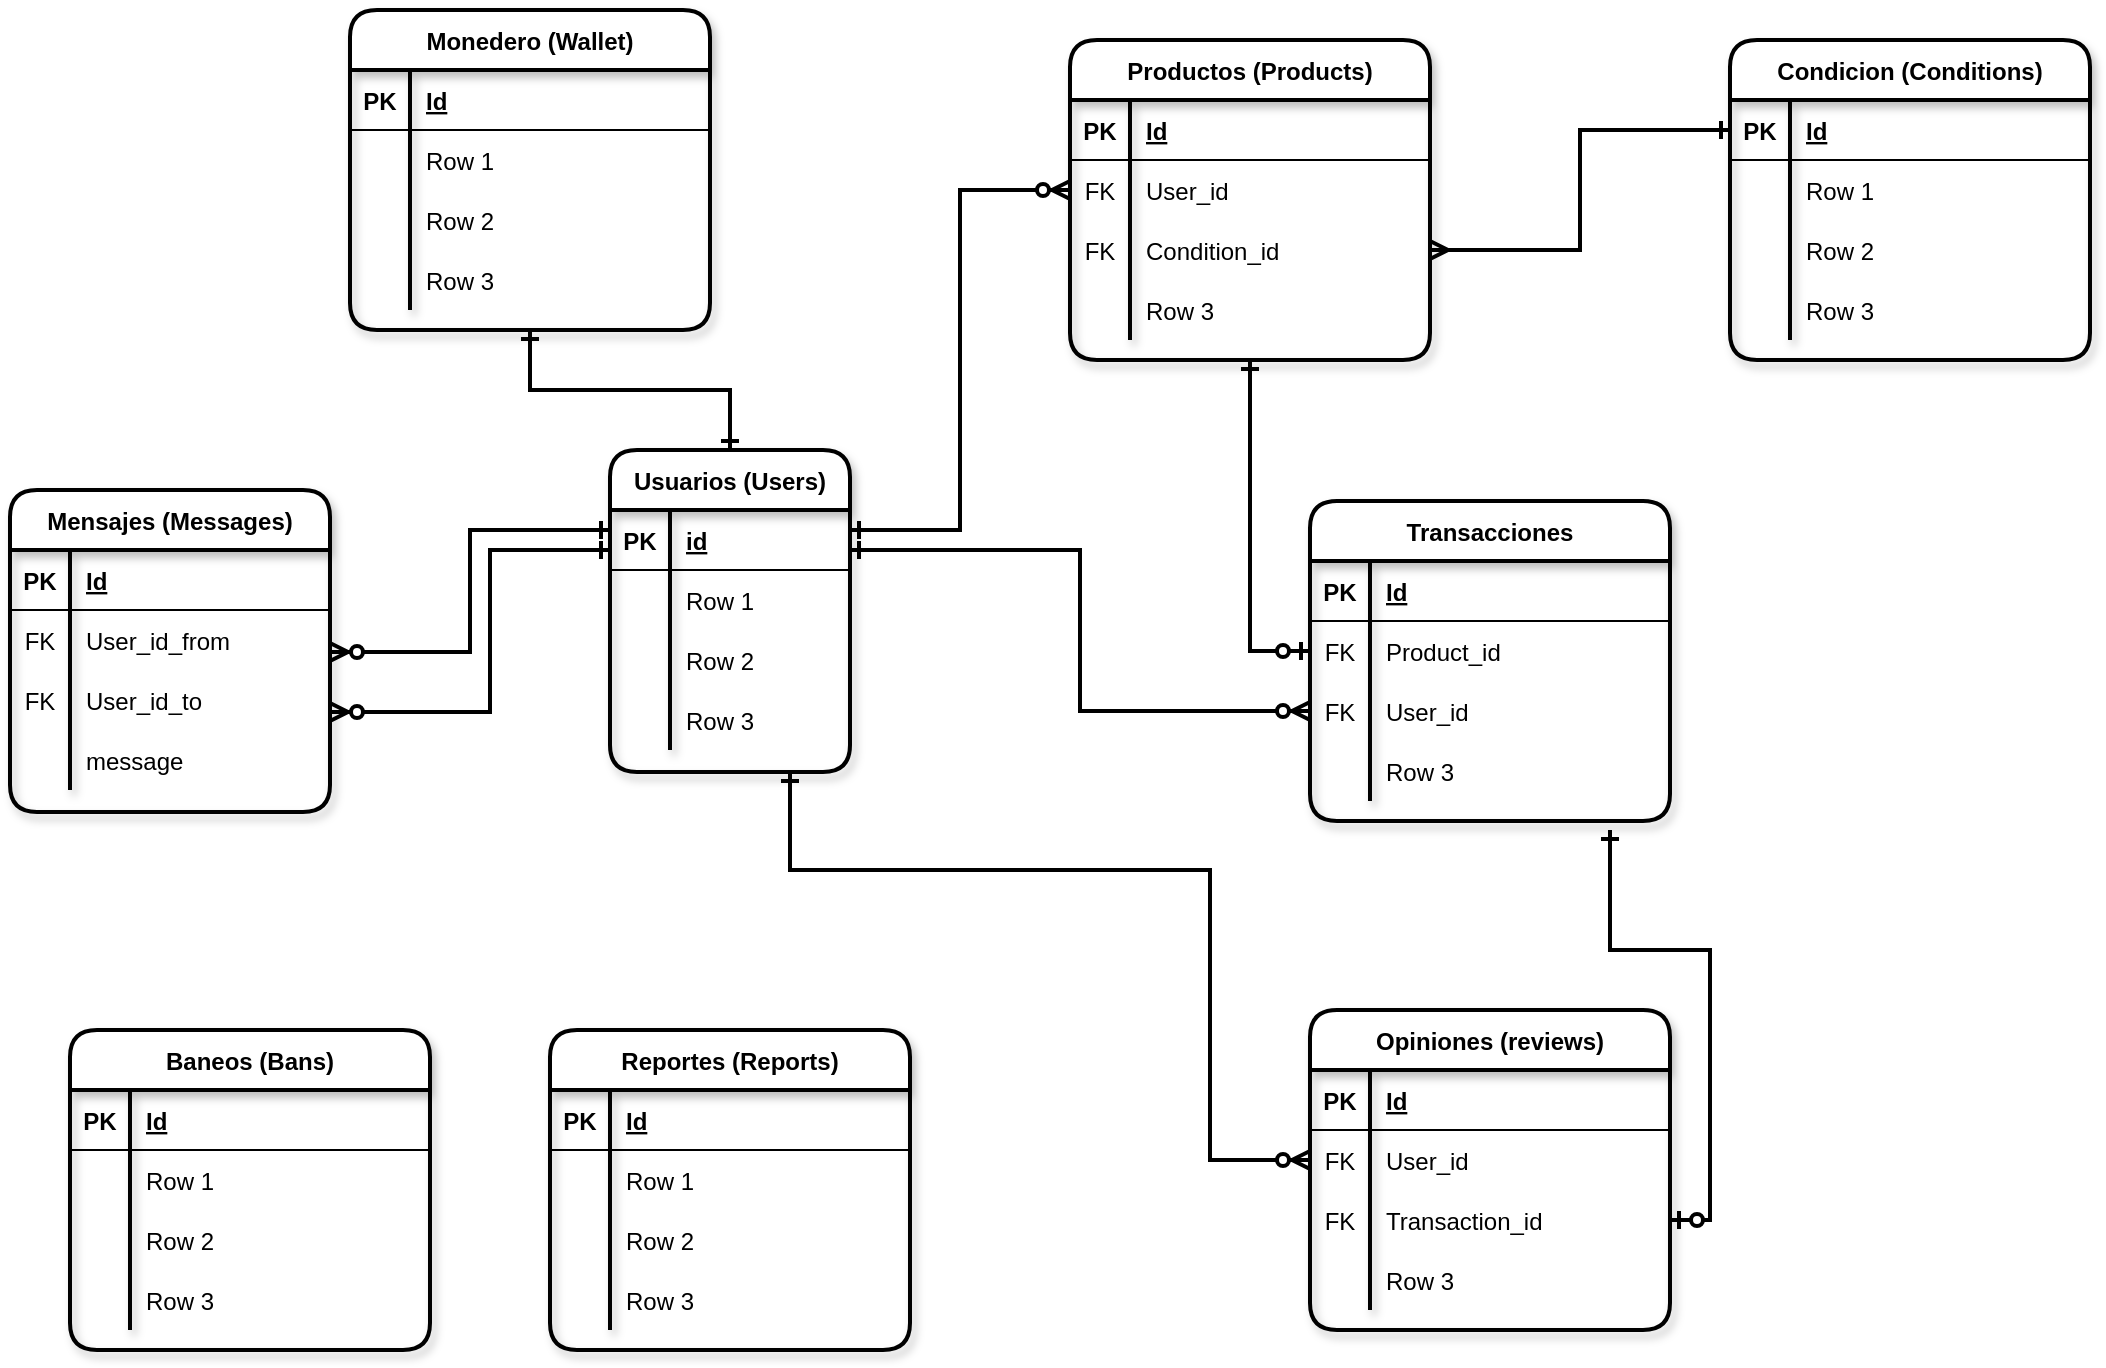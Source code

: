 <mxfile version="14.9.9" type="github">
  <diagram id="HCNLxZw_YevE1Hbegle6" name="Page-1">
    <mxGraphModel dx="1422" dy="762" grid="1" gridSize="10" guides="1" tooltips="1" connect="1" arrows="1" fold="1" page="1" pageScale="1" pageWidth="1169" pageHeight="827" math="0" shadow="0">
      <root>
        <mxCell id="0" />
        <mxCell id="1" parent="0" />
        <mxCell id="tMQ-BVNDZF__9HWK4L3Y-1" value="Usuarios (Users)" style="shape=table;startSize=30;container=1;collapsible=1;childLayout=tableLayout;fixedRows=1;rowLines=0;fontStyle=1;align=center;resizeLast=1;rounded=1;shadow=1;sketch=0;strokeWidth=2;" vertex="1" parent="1">
          <mxGeometry x="330" y="300" width="120" height="161" as="geometry" />
        </mxCell>
        <mxCell id="tMQ-BVNDZF__9HWK4L3Y-2" value="" style="shape=partialRectangle;collapsible=0;dropTarget=0;pointerEvents=0;fillColor=none;top=0;left=0;bottom=1;right=0;points=[[0,0.5],[1,0.5]];portConstraint=eastwest;" vertex="1" parent="tMQ-BVNDZF__9HWK4L3Y-1">
          <mxGeometry y="30" width="120" height="30" as="geometry" />
        </mxCell>
        <mxCell id="tMQ-BVNDZF__9HWK4L3Y-3" value="PK" style="shape=partialRectangle;connectable=0;fillColor=none;top=0;left=0;bottom=0;right=0;fontStyle=1;overflow=hidden;" vertex="1" parent="tMQ-BVNDZF__9HWK4L3Y-2">
          <mxGeometry width="30" height="30" as="geometry" />
        </mxCell>
        <mxCell id="tMQ-BVNDZF__9HWK4L3Y-4" value="id" style="shape=partialRectangle;connectable=0;fillColor=none;top=0;left=0;bottom=0;right=0;align=left;spacingLeft=6;fontStyle=5;overflow=hidden;" vertex="1" parent="tMQ-BVNDZF__9HWK4L3Y-2">
          <mxGeometry x="30" width="90" height="30" as="geometry" />
        </mxCell>
        <mxCell id="tMQ-BVNDZF__9HWK4L3Y-5" value="" style="shape=partialRectangle;collapsible=0;dropTarget=0;pointerEvents=0;fillColor=none;top=0;left=0;bottom=0;right=0;points=[[0,0.5],[1,0.5]];portConstraint=eastwest;" vertex="1" parent="tMQ-BVNDZF__9HWK4L3Y-1">
          <mxGeometry y="60" width="120" height="30" as="geometry" />
        </mxCell>
        <mxCell id="tMQ-BVNDZF__9HWK4L3Y-6" value="" style="shape=partialRectangle;connectable=0;fillColor=none;top=0;left=0;bottom=0;right=0;editable=1;overflow=hidden;" vertex="1" parent="tMQ-BVNDZF__9HWK4L3Y-5">
          <mxGeometry width="30" height="30" as="geometry" />
        </mxCell>
        <mxCell id="tMQ-BVNDZF__9HWK4L3Y-7" value="Row 1" style="shape=partialRectangle;connectable=0;fillColor=none;top=0;left=0;bottom=0;right=0;align=left;spacingLeft=6;overflow=hidden;" vertex="1" parent="tMQ-BVNDZF__9HWK4L3Y-5">
          <mxGeometry x="30" width="90" height="30" as="geometry" />
        </mxCell>
        <mxCell id="tMQ-BVNDZF__9HWK4L3Y-8" value="" style="shape=partialRectangle;collapsible=0;dropTarget=0;pointerEvents=0;fillColor=none;top=0;left=0;bottom=0;right=0;points=[[0,0.5],[1,0.5]];portConstraint=eastwest;" vertex="1" parent="tMQ-BVNDZF__9HWK4L3Y-1">
          <mxGeometry y="90" width="120" height="30" as="geometry" />
        </mxCell>
        <mxCell id="tMQ-BVNDZF__9HWK4L3Y-9" value="" style="shape=partialRectangle;connectable=0;fillColor=none;top=0;left=0;bottom=0;right=0;editable=1;overflow=hidden;" vertex="1" parent="tMQ-BVNDZF__9HWK4L3Y-8">
          <mxGeometry width="30" height="30" as="geometry" />
        </mxCell>
        <mxCell id="tMQ-BVNDZF__9HWK4L3Y-10" value="Row 2" style="shape=partialRectangle;connectable=0;fillColor=none;top=0;left=0;bottom=0;right=0;align=left;spacingLeft=6;overflow=hidden;" vertex="1" parent="tMQ-BVNDZF__9HWK4L3Y-8">
          <mxGeometry x="30" width="90" height="30" as="geometry" />
        </mxCell>
        <mxCell id="tMQ-BVNDZF__9HWK4L3Y-11" value="" style="shape=partialRectangle;collapsible=0;dropTarget=0;pointerEvents=0;fillColor=none;top=0;left=0;bottom=0;right=0;points=[[0,0.5],[1,0.5]];portConstraint=eastwest;" vertex="1" parent="tMQ-BVNDZF__9HWK4L3Y-1">
          <mxGeometry y="120" width="120" height="30" as="geometry" />
        </mxCell>
        <mxCell id="tMQ-BVNDZF__9HWK4L3Y-12" value="" style="shape=partialRectangle;connectable=0;fillColor=none;top=0;left=0;bottom=0;right=0;editable=1;overflow=hidden;" vertex="1" parent="tMQ-BVNDZF__9HWK4L3Y-11">
          <mxGeometry width="30" height="30" as="geometry" />
        </mxCell>
        <mxCell id="tMQ-BVNDZF__9HWK4L3Y-13" value="Row 3" style="shape=partialRectangle;connectable=0;fillColor=none;top=0;left=0;bottom=0;right=0;align=left;spacingLeft=6;overflow=hidden;" vertex="1" parent="tMQ-BVNDZF__9HWK4L3Y-11">
          <mxGeometry x="30" width="90" height="30" as="geometry" />
        </mxCell>
        <mxCell id="tMQ-BVNDZF__9HWK4L3Y-120" style="edgeStyle=orthogonalEdgeStyle;rounded=0;orthogonalLoop=1;jettySize=auto;html=1;entryX=0.5;entryY=0;entryDx=0;entryDy=0;startArrow=ERone;startFill=0;endArrow=ERone;endFill=0;strokeWidth=2;" edge="1" parent="1" source="tMQ-BVNDZF__9HWK4L3Y-15" target="tMQ-BVNDZF__9HWK4L3Y-1">
          <mxGeometry relative="1" as="geometry" />
        </mxCell>
        <mxCell id="tMQ-BVNDZF__9HWK4L3Y-15" value="Monedero (Wallet)" style="shape=table;startSize=30;container=1;collapsible=1;childLayout=tableLayout;fixedRows=1;rowLines=0;fontStyle=1;align=center;resizeLast=1;rounded=1;shadow=1;sketch=0;strokeColor=#000000;strokeWidth=2;fillColor=#ffffff;gradientColor=none;" vertex="1" parent="1">
          <mxGeometry x="200" y="80" width="180" height="160" as="geometry" />
        </mxCell>
        <mxCell id="tMQ-BVNDZF__9HWK4L3Y-16" value="" style="shape=partialRectangle;collapsible=0;dropTarget=0;pointerEvents=0;fillColor=none;top=0;left=0;bottom=1;right=0;points=[[0,0.5],[1,0.5]];portConstraint=eastwest;" vertex="1" parent="tMQ-BVNDZF__9HWK4L3Y-15">
          <mxGeometry y="30" width="180" height="30" as="geometry" />
        </mxCell>
        <mxCell id="tMQ-BVNDZF__9HWK4L3Y-17" value="PK" style="shape=partialRectangle;connectable=0;fillColor=none;top=0;left=0;bottom=0;right=0;fontStyle=1;overflow=hidden;" vertex="1" parent="tMQ-BVNDZF__9HWK4L3Y-16">
          <mxGeometry width="30" height="30" as="geometry" />
        </mxCell>
        <mxCell id="tMQ-BVNDZF__9HWK4L3Y-18" value="Id" style="shape=partialRectangle;connectable=0;fillColor=none;top=0;left=0;bottom=0;right=0;align=left;spacingLeft=6;fontStyle=5;overflow=hidden;" vertex="1" parent="tMQ-BVNDZF__9HWK4L3Y-16">
          <mxGeometry x="30" width="150" height="30" as="geometry" />
        </mxCell>
        <mxCell id="tMQ-BVNDZF__9HWK4L3Y-19" value="" style="shape=partialRectangle;collapsible=0;dropTarget=0;pointerEvents=0;fillColor=none;top=0;left=0;bottom=0;right=0;points=[[0,0.5],[1,0.5]];portConstraint=eastwest;" vertex="1" parent="tMQ-BVNDZF__9HWK4L3Y-15">
          <mxGeometry y="60" width="180" height="30" as="geometry" />
        </mxCell>
        <mxCell id="tMQ-BVNDZF__9HWK4L3Y-20" value="" style="shape=partialRectangle;connectable=0;fillColor=none;top=0;left=0;bottom=0;right=0;editable=1;overflow=hidden;" vertex="1" parent="tMQ-BVNDZF__9HWK4L3Y-19">
          <mxGeometry width="30" height="30" as="geometry" />
        </mxCell>
        <mxCell id="tMQ-BVNDZF__9HWK4L3Y-21" value="Row 1" style="shape=partialRectangle;connectable=0;fillColor=none;top=0;left=0;bottom=0;right=0;align=left;spacingLeft=6;overflow=hidden;" vertex="1" parent="tMQ-BVNDZF__9HWK4L3Y-19">
          <mxGeometry x="30" width="150" height="30" as="geometry" />
        </mxCell>
        <mxCell id="tMQ-BVNDZF__9HWK4L3Y-22" value="" style="shape=partialRectangle;collapsible=0;dropTarget=0;pointerEvents=0;fillColor=none;top=0;left=0;bottom=0;right=0;points=[[0,0.5],[1,0.5]];portConstraint=eastwest;" vertex="1" parent="tMQ-BVNDZF__9HWK4L3Y-15">
          <mxGeometry y="90" width="180" height="30" as="geometry" />
        </mxCell>
        <mxCell id="tMQ-BVNDZF__9HWK4L3Y-23" value="" style="shape=partialRectangle;connectable=0;fillColor=none;top=0;left=0;bottom=0;right=0;editable=1;overflow=hidden;" vertex="1" parent="tMQ-BVNDZF__9HWK4L3Y-22">
          <mxGeometry width="30" height="30" as="geometry" />
        </mxCell>
        <mxCell id="tMQ-BVNDZF__9HWK4L3Y-24" value="Row 2" style="shape=partialRectangle;connectable=0;fillColor=none;top=0;left=0;bottom=0;right=0;align=left;spacingLeft=6;overflow=hidden;" vertex="1" parent="tMQ-BVNDZF__9HWK4L3Y-22">
          <mxGeometry x="30" width="150" height="30" as="geometry" />
        </mxCell>
        <mxCell id="tMQ-BVNDZF__9HWK4L3Y-25" value="" style="shape=partialRectangle;collapsible=0;dropTarget=0;pointerEvents=0;fillColor=none;top=0;left=0;bottom=0;right=0;points=[[0,0.5],[1,0.5]];portConstraint=eastwest;" vertex="1" parent="tMQ-BVNDZF__9HWK4L3Y-15">
          <mxGeometry y="120" width="180" height="30" as="geometry" />
        </mxCell>
        <mxCell id="tMQ-BVNDZF__9HWK4L3Y-26" value="" style="shape=partialRectangle;connectable=0;fillColor=none;top=0;left=0;bottom=0;right=0;editable=1;overflow=hidden;" vertex="1" parent="tMQ-BVNDZF__9HWK4L3Y-25">
          <mxGeometry width="30" height="30" as="geometry" />
        </mxCell>
        <mxCell id="tMQ-BVNDZF__9HWK4L3Y-27" value="Row 3" style="shape=partialRectangle;connectable=0;fillColor=none;top=0;left=0;bottom=0;right=0;align=left;spacingLeft=6;overflow=hidden;" vertex="1" parent="tMQ-BVNDZF__9HWK4L3Y-25">
          <mxGeometry x="30" width="150" height="30" as="geometry" />
        </mxCell>
        <mxCell id="tMQ-BVNDZF__9HWK4L3Y-28" value="Mensajes (Messages)" style="shape=table;startSize=30;container=1;collapsible=1;childLayout=tableLayout;fixedRows=1;rowLines=0;fontStyle=1;align=center;resizeLast=1;rounded=1;shadow=1;sketch=0;strokeColor=#000000;strokeWidth=2;fillColor=#ffffff;gradientColor=none;" vertex="1" parent="1">
          <mxGeometry x="30" y="320" width="160" height="161" as="geometry" />
        </mxCell>
        <mxCell id="tMQ-BVNDZF__9HWK4L3Y-29" value="" style="shape=partialRectangle;collapsible=0;dropTarget=0;pointerEvents=0;fillColor=none;top=0;left=0;bottom=1;right=0;points=[[0,0.5],[1,0.5]];portConstraint=eastwest;" vertex="1" parent="tMQ-BVNDZF__9HWK4L3Y-28">
          <mxGeometry y="30" width="160" height="30" as="geometry" />
        </mxCell>
        <mxCell id="tMQ-BVNDZF__9HWK4L3Y-30" value="PK" style="shape=partialRectangle;connectable=0;fillColor=none;top=0;left=0;bottom=0;right=0;fontStyle=1;overflow=hidden;" vertex="1" parent="tMQ-BVNDZF__9HWK4L3Y-29">
          <mxGeometry width="30" height="30" as="geometry" />
        </mxCell>
        <mxCell id="tMQ-BVNDZF__9HWK4L3Y-31" value="Id" style="shape=partialRectangle;connectable=0;fillColor=none;top=0;left=0;bottom=0;right=0;align=left;spacingLeft=6;fontStyle=5;overflow=hidden;" vertex="1" parent="tMQ-BVNDZF__9HWK4L3Y-29">
          <mxGeometry x="30" width="130" height="30" as="geometry" />
        </mxCell>
        <mxCell id="tMQ-BVNDZF__9HWK4L3Y-35" value="" style="shape=partialRectangle;collapsible=0;dropTarget=0;pointerEvents=0;fillColor=none;top=0;left=0;bottom=0;right=0;points=[[0,0.5],[1,0.5]];portConstraint=eastwest;" vertex="1" parent="tMQ-BVNDZF__9HWK4L3Y-28">
          <mxGeometry y="60" width="160" height="30" as="geometry" />
        </mxCell>
        <mxCell id="tMQ-BVNDZF__9HWK4L3Y-36" value="FK" style="shape=partialRectangle;connectable=0;fillColor=none;top=0;left=0;bottom=0;right=0;editable=1;overflow=hidden;" vertex="1" parent="tMQ-BVNDZF__9HWK4L3Y-35">
          <mxGeometry width="30" height="30" as="geometry" />
        </mxCell>
        <mxCell id="tMQ-BVNDZF__9HWK4L3Y-37" value="User_id_from" style="shape=partialRectangle;connectable=0;fillColor=none;top=0;left=0;bottom=0;right=0;align=left;spacingLeft=6;overflow=hidden;" vertex="1" parent="tMQ-BVNDZF__9HWK4L3Y-35">
          <mxGeometry x="30" width="130" height="30" as="geometry" />
        </mxCell>
        <mxCell id="tMQ-BVNDZF__9HWK4L3Y-32" value="" style="shape=partialRectangle;collapsible=0;dropTarget=0;pointerEvents=0;fillColor=none;top=0;left=0;bottom=0;right=0;points=[[0,0.5],[1,0.5]];portConstraint=eastwest;" vertex="1" parent="tMQ-BVNDZF__9HWK4L3Y-28">
          <mxGeometry y="90" width="160" height="30" as="geometry" />
        </mxCell>
        <mxCell id="tMQ-BVNDZF__9HWK4L3Y-33" value="FK" style="shape=partialRectangle;connectable=0;fillColor=none;top=0;left=0;bottom=0;right=0;editable=1;overflow=hidden;" vertex="1" parent="tMQ-BVNDZF__9HWK4L3Y-32">
          <mxGeometry width="30" height="30" as="geometry" />
        </mxCell>
        <mxCell id="tMQ-BVNDZF__9HWK4L3Y-34" value="User_id_to" style="shape=partialRectangle;connectable=0;fillColor=none;top=0;left=0;bottom=0;right=0;align=left;spacingLeft=6;overflow=hidden;" vertex="1" parent="tMQ-BVNDZF__9HWK4L3Y-32">
          <mxGeometry x="30" width="130" height="30" as="geometry" />
        </mxCell>
        <mxCell id="tMQ-BVNDZF__9HWK4L3Y-38" value="" style="shape=partialRectangle;collapsible=0;dropTarget=0;pointerEvents=0;fillColor=none;top=0;left=0;bottom=0;right=0;points=[[0,0.5],[1,0.5]];portConstraint=eastwest;" vertex="1" parent="tMQ-BVNDZF__9HWK4L3Y-28">
          <mxGeometry y="120" width="160" height="30" as="geometry" />
        </mxCell>
        <mxCell id="tMQ-BVNDZF__9HWK4L3Y-39" value="" style="shape=partialRectangle;connectable=0;fillColor=none;top=0;left=0;bottom=0;right=0;editable=1;overflow=hidden;" vertex="1" parent="tMQ-BVNDZF__9HWK4L3Y-38">
          <mxGeometry width="30" height="30" as="geometry" />
        </mxCell>
        <mxCell id="tMQ-BVNDZF__9HWK4L3Y-40" value="message" style="shape=partialRectangle;connectable=0;fillColor=none;top=0;left=0;bottom=0;right=0;align=left;spacingLeft=6;overflow=hidden;" vertex="1" parent="tMQ-BVNDZF__9HWK4L3Y-38">
          <mxGeometry x="30" width="130" height="30" as="geometry" />
        </mxCell>
        <mxCell id="tMQ-BVNDZF__9HWK4L3Y-42" value="Opiniones (reviews)" style="shape=table;startSize=30;container=1;collapsible=1;childLayout=tableLayout;fixedRows=1;rowLines=0;fontStyle=1;align=center;resizeLast=1;rounded=1;shadow=1;sketch=0;strokeColor=#000000;strokeWidth=2;fillColor=#ffffff;gradientColor=none;" vertex="1" parent="1">
          <mxGeometry x="680" y="580" width="180" height="160" as="geometry" />
        </mxCell>
        <mxCell id="tMQ-BVNDZF__9HWK4L3Y-43" value="" style="shape=partialRectangle;collapsible=0;dropTarget=0;pointerEvents=0;fillColor=none;top=0;left=0;bottom=1;right=0;points=[[0,0.5],[1,0.5]];portConstraint=eastwest;" vertex="1" parent="tMQ-BVNDZF__9HWK4L3Y-42">
          <mxGeometry y="30" width="180" height="30" as="geometry" />
        </mxCell>
        <mxCell id="tMQ-BVNDZF__9HWK4L3Y-44" value="PK" style="shape=partialRectangle;connectable=0;fillColor=none;top=0;left=0;bottom=0;right=0;fontStyle=1;overflow=hidden;" vertex="1" parent="tMQ-BVNDZF__9HWK4L3Y-43">
          <mxGeometry width="30" height="30" as="geometry" />
        </mxCell>
        <mxCell id="tMQ-BVNDZF__9HWK4L3Y-45" value="Id" style="shape=partialRectangle;connectable=0;fillColor=none;top=0;left=0;bottom=0;right=0;align=left;spacingLeft=6;fontStyle=5;overflow=hidden;" vertex="1" parent="tMQ-BVNDZF__9HWK4L3Y-43">
          <mxGeometry x="30" width="150" height="30" as="geometry" />
        </mxCell>
        <mxCell id="tMQ-BVNDZF__9HWK4L3Y-46" value="" style="shape=partialRectangle;collapsible=0;dropTarget=0;pointerEvents=0;fillColor=none;top=0;left=0;bottom=0;right=0;points=[[0,0.5],[1,0.5]];portConstraint=eastwest;" vertex="1" parent="tMQ-BVNDZF__9HWK4L3Y-42">
          <mxGeometry y="60" width="180" height="30" as="geometry" />
        </mxCell>
        <mxCell id="tMQ-BVNDZF__9HWK4L3Y-47" value="FK" style="shape=partialRectangle;connectable=0;fillColor=none;top=0;left=0;bottom=0;right=0;editable=1;overflow=hidden;" vertex="1" parent="tMQ-BVNDZF__9HWK4L3Y-46">
          <mxGeometry width="30" height="30" as="geometry" />
        </mxCell>
        <mxCell id="tMQ-BVNDZF__9HWK4L3Y-48" value="User_id" style="shape=partialRectangle;connectable=0;fillColor=none;top=0;left=0;bottom=0;right=0;align=left;spacingLeft=6;overflow=hidden;" vertex="1" parent="tMQ-BVNDZF__9HWK4L3Y-46">
          <mxGeometry x="30" width="150" height="30" as="geometry" />
        </mxCell>
        <mxCell id="tMQ-BVNDZF__9HWK4L3Y-49" value="" style="shape=partialRectangle;collapsible=0;dropTarget=0;pointerEvents=0;fillColor=none;top=0;left=0;bottom=0;right=0;points=[[0,0.5],[1,0.5]];portConstraint=eastwest;" vertex="1" parent="tMQ-BVNDZF__9HWK4L3Y-42">
          <mxGeometry y="90" width="180" height="30" as="geometry" />
        </mxCell>
        <mxCell id="tMQ-BVNDZF__9HWK4L3Y-50" value="FK" style="shape=partialRectangle;connectable=0;fillColor=none;top=0;left=0;bottom=0;right=0;editable=1;overflow=hidden;" vertex="1" parent="tMQ-BVNDZF__9HWK4L3Y-49">
          <mxGeometry width="30" height="30" as="geometry" />
        </mxCell>
        <mxCell id="tMQ-BVNDZF__9HWK4L3Y-51" value="Transaction_id" style="shape=partialRectangle;connectable=0;fillColor=none;top=0;left=0;bottom=0;right=0;align=left;spacingLeft=6;overflow=hidden;" vertex="1" parent="tMQ-BVNDZF__9HWK4L3Y-49">
          <mxGeometry x="30" width="150" height="30" as="geometry" />
        </mxCell>
        <mxCell id="tMQ-BVNDZF__9HWK4L3Y-52" value="" style="shape=partialRectangle;collapsible=0;dropTarget=0;pointerEvents=0;fillColor=none;top=0;left=0;bottom=0;right=0;points=[[0,0.5],[1,0.5]];portConstraint=eastwest;" vertex="1" parent="tMQ-BVNDZF__9HWK4L3Y-42">
          <mxGeometry y="120" width="180" height="30" as="geometry" />
        </mxCell>
        <mxCell id="tMQ-BVNDZF__9HWK4L3Y-53" value="" style="shape=partialRectangle;connectable=0;fillColor=none;top=0;left=0;bottom=0;right=0;editable=1;overflow=hidden;" vertex="1" parent="tMQ-BVNDZF__9HWK4L3Y-52">
          <mxGeometry width="30" height="30" as="geometry" />
        </mxCell>
        <mxCell id="tMQ-BVNDZF__9HWK4L3Y-54" value="Row 3" style="shape=partialRectangle;connectable=0;fillColor=none;top=0;left=0;bottom=0;right=0;align=left;spacingLeft=6;overflow=hidden;" vertex="1" parent="tMQ-BVNDZF__9HWK4L3Y-52">
          <mxGeometry x="30" width="150" height="30" as="geometry" />
        </mxCell>
        <mxCell id="tMQ-BVNDZF__9HWK4L3Y-55" value="Transacciones" style="shape=table;startSize=30;container=1;collapsible=1;childLayout=tableLayout;fixedRows=1;rowLines=0;fontStyle=1;align=center;resizeLast=1;rounded=1;shadow=1;sketch=0;strokeColor=#000000;strokeWidth=2;fillColor=#ffffff;gradientColor=none;" vertex="1" parent="1">
          <mxGeometry x="680" y="325.5" width="180" height="160" as="geometry" />
        </mxCell>
        <mxCell id="tMQ-BVNDZF__9HWK4L3Y-56" value="" style="shape=partialRectangle;collapsible=0;dropTarget=0;pointerEvents=0;fillColor=none;top=0;left=0;bottom=1;right=0;points=[[0,0.5],[1,0.5]];portConstraint=eastwest;" vertex="1" parent="tMQ-BVNDZF__9HWK4L3Y-55">
          <mxGeometry y="30" width="180" height="30" as="geometry" />
        </mxCell>
        <mxCell id="tMQ-BVNDZF__9HWK4L3Y-57" value="PK" style="shape=partialRectangle;connectable=0;fillColor=none;top=0;left=0;bottom=0;right=0;fontStyle=1;overflow=hidden;" vertex="1" parent="tMQ-BVNDZF__9HWK4L3Y-56">
          <mxGeometry width="30" height="30" as="geometry" />
        </mxCell>
        <mxCell id="tMQ-BVNDZF__9HWK4L3Y-58" value="Id" style="shape=partialRectangle;connectable=0;fillColor=none;top=0;left=0;bottom=0;right=0;align=left;spacingLeft=6;fontStyle=5;overflow=hidden;" vertex="1" parent="tMQ-BVNDZF__9HWK4L3Y-56">
          <mxGeometry x="30" width="150" height="30" as="geometry" />
        </mxCell>
        <mxCell id="tMQ-BVNDZF__9HWK4L3Y-62" value="" style="shape=partialRectangle;collapsible=0;dropTarget=0;pointerEvents=0;fillColor=none;top=0;left=0;bottom=0;right=0;points=[[0,0.5],[1,0.5]];portConstraint=eastwest;" vertex="1" parent="tMQ-BVNDZF__9HWK4L3Y-55">
          <mxGeometry y="60" width="180" height="30" as="geometry" />
        </mxCell>
        <mxCell id="tMQ-BVNDZF__9HWK4L3Y-63" value="FK" style="shape=partialRectangle;connectable=0;fillColor=none;top=0;left=0;bottom=0;right=0;editable=1;overflow=hidden;" vertex="1" parent="tMQ-BVNDZF__9HWK4L3Y-62">
          <mxGeometry width="30" height="30" as="geometry" />
        </mxCell>
        <mxCell id="tMQ-BVNDZF__9HWK4L3Y-64" value="Product_id" style="shape=partialRectangle;connectable=0;fillColor=none;top=0;left=0;bottom=0;right=0;align=left;spacingLeft=6;overflow=hidden;" vertex="1" parent="tMQ-BVNDZF__9HWK4L3Y-62">
          <mxGeometry x="30" width="150" height="30" as="geometry" />
        </mxCell>
        <mxCell id="tMQ-BVNDZF__9HWK4L3Y-59" value="" style="shape=partialRectangle;collapsible=0;dropTarget=0;pointerEvents=0;fillColor=none;top=0;left=0;bottom=0;right=0;points=[[0,0.5],[1,0.5]];portConstraint=eastwest;" vertex="1" parent="tMQ-BVNDZF__9HWK4L3Y-55">
          <mxGeometry y="90" width="180" height="30" as="geometry" />
        </mxCell>
        <mxCell id="tMQ-BVNDZF__9HWK4L3Y-60" value="FK" style="shape=partialRectangle;connectable=0;fillColor=none;top=0;left=0;bottom=0;right=0;editable=1;overflow=hidden;" vertex="1" parent="tMQ-BVNDZF__9HWK4L3Y-59">
          <mxGeometry width="30" height="30" as="geometry" />
        </mxCell>
        <mxCell id="tMQ-BVNDZF__9HWK4L3Y-61" value="User_id" style="shape=partialRectangle;connectable=0;fillColor=none;top=0;left=0;bottom=0;right=0;align=left;spacingLeft=6;overflow=hidden;" vertex="1" parent="tMQ-BVNDZF__9HWK4L3Y-59">
          <mxGeometry x="30" width="150" height="30" as="geometry" />
        </mxCell>
        <mxCell id="tMQ-BVNDZF__9HWK4L3Y-65" value="" style="shape=partialRectangle;collapsible=0;dropTarget=0;pointerEvents=0;fillColor=none;top=0;left=0;bottom=0;right=0;points=[[0,0.5],[1,0.5]];portConstraint=eastwest;" vertex="1" parent="tMQ-BVNDZF__9HWK4L3Y-55">
          <mxGeometry y="120" width="180" height="30" as="geometry" />
        </mxCell>
        <mxCell id="tMQ-BVNDZF__9HWK4L3Y-66" value="" style="shape=partialRectangle;connectable=0;fillColor=none;top=0;left=0;bottom=0;right=0;editable=1;overflow=hidden;" vertex="1" parent="tMQ-BVNDZF__9HWK4L3Y-65">
          <mxGeometry width="30" height="30" as="geometry" />
        </mxCell>
        <mxCell id="tMQ-BVNDZF__9HWK4L3Y-67" value="Row 3" style="shape=partialRectangle;connectable=0;fillColor=none;top=0;left=0;bottom=0;right=0;align=left;spacingLeft=6;overflow=hidden;" vertex="1" parent="tMQ-BVNDZF__9HWK4L3Y-65">
          <mxGeometry x="30" width="150" height="30" as="geometry" />
        </mxCell>
        <mxCell id="tMQ-BVNDZF__9HWK4L3Y-68" value="Productos (Products)" style="shape=table;startSize=30;container=1;collapsible=1;childLayout=tableLayout;fixedRows=1;rowLines=0;fontStyle=1;align=center;resizeLast=1;rounded=1;shadow=1;sketch=0;strokeColor=#000000;strokeWidth=2;fillColor=#ffffff;gradientColor=none;" vertex="1" parent="1">
          <mxGeometry x="560" y="95" width="180" height="160" as="geometry" />
        </mxCell>
        <mxCell id="tMQ-BVNDZF__9HWK4L3Y-69" value="" style="shape=partialRectangle;collapsible=0;dropTarget=0;pointerEvents=0;fillColor=none;top=0;left=0;bottom=1;right=0;points=[[0,0.5],[1,0.5]];portConstraint=eastwest;" vertex="1" parent="tMQ-BVNDZF__9HWK4L3Y-68">
          <mxGeometry y="30" width="180" height="30" as="geometry" />
        </mxCell>
        <mxCell id="tMQ-BVNDZF__9HWK4L3Y-70" value="PK" style="shape=partialRectangle;connectable=0;fillColor=none;top=0;left=0;bottom=0;right=0;fontStyle=1;overflow=hidden;" vertex="1" parent="tMQ-BVNDZF__9HWK4L3Y-69">
          <mxGeometry width="30" height="30" as="geometry" />
        </mxCell>
        <mxCell id="tMQ-BVNDZF__9HWK4L3Y-71" value="Id" style="shape=partialRectangle;connectable=0;fillColor=none;top=0;left=0;bottom=0;right=0;align=left;spacingLeft=6;fontStyle=5;overflow=hidden;" vertex="1" parent="tMQ-BVNDZF__9HWK4L3Y-69">
          <mxGeometry x="30" width="150" height="30" as="geometry" />
        </mxCell>
        <mxCell id="tMQ-BVNDZF__9HWK4L3Y-72" value="" style="shape=partialRectangle;collapsible=0;dropTarget=0;pointerEvents=0;fillColor=none;top=0;left=0;bottom=0;right=0;points=[[0,0.5],[1,0.5]];portConstraint=eastwest;" vertex="1" parent="tMQ-BVNDZF__9HWK4L3Y-68">
          <mxGeometry y="60" width="180" height="30" as="geometry" />
        </mxCell>
        <mxCell id="tMQ-BVNDZF__9HWK4L3Y-73" value="FK" style="shape=partialRectangle;connectable=0;fillColor=none;top=0;left=0;bottom=0;right=0;editable=1;overflow=hidden;" vertex="1" parent="tMQ-BVNDZF__9HWK4L3Y-72">
          <mxGeometry width="30" height="30" as="geometry" />
        </mxCell>
        <mxCell id="tMQ-BVNDZF__9HWK4L3Y-74" value="User_id" style="shape=partialRectangle;connectable=0;fillColor=none;top=0;left=0;bottom=0;right=0;align=left;spacingLeft=6;overflow=hidden;" vertex="1" parent="tMQ-BVNDZF__9HWK4L3Y-72">
          <mxGeometry x="30" width="150" height="30" as="geometry" />
        </mxCell>
        <mxCell id="tMQ-BVNDZF__9HWK4L3Y-75" value="" style="shape=partialRectangle;collapsible=0;dropTarget=0;pointerEvents=0;fillColor=none;top=0;left=0;bottom=0;right=0;points=[[0,0.5],[1,0.5]];portConstraint=eastwest;" vertex="1" parent="tMQ-BVNDZF__9HWK4L3Y-68">
          <mxGeometry y="90" width="180" height="30" as="geometry" />
        </mxCell>
        <mxCell id="tMQ-BVNDZF__9HWK4L3Y-76" value="FK" style="shape=partialRectangle;connectable=0;fillColor=none;top=0;left=0;bottom=0;right=0;editable=1;overflow=hidden;" vertex="1" parent="tMQ-BVNDZF__9HWK4L3Y-75">
          <mxGeometry width="30" height="30" as="geometry" />
        </mxCell>
        <mxCell id="tMQ-BVNDZF__9HWK4L3Y-77" value="Condition_id" style="shape=partialRectangle;connectable=0;fillColor=none;top=0;left=0;bottom=0;right=0;align=left;spacingLeft=6;overflow=hidden;" vertex="1" parent="tMQ-BVNDZF__9HWK4L3Y-75">
          <mxGeometry x="30" width="150" height="30" as="geometry" />
        </mxCell>
        <mxCell id="tMQ-BVNDZF__9HWK4L3Y-78" value="" style="shape=partialRectangle;collapsible=0;dropTarget=0;pointerEvents=0;fillColor=none;top=0;left=0;bottom=0;right=0;points=[[0,0.5],[1,0.5]];portConstraint=eastwest;" vertex="1" parent="tMQ-BVNDZF__9HWK4L3Y-68">
          <mxGeometry y="120" width="180" height="30" as="geometry" />
        </mxCell>
        <mxCell id="tMQ-BVNDZF__9HWK4L3Y-79" value="" style="shape=partialRectangle;connectable=0;fillColor=none;top=0;left=0;bottom=0;right=0;editable=1;overflow=hidden;" vertex="1" parent="tMQ-BVNDZF__9HWK4L3Y-78">
          <mxGeometry width="30" height="30" as="geometry" />
        </mxCell>
        <mxCell id="tMQ-BVNDZF__9HWK4L3Y-80" value="Row 3" style="shape=partialRectangle;connectable=0;fillColor=none;top=0;left=0;bottom=0;right=0;align=left;spacingLeft=6;overflow=hidden;" vertex="1" parent="tMQ-BVNDZF__9HWK4L3Y-78">
          <mxGeometry x="30" width="150" height="30" as="geometry" />
        </mxCell>
        <mxCell id="tMQ-BVNDZF__9HWK4L3Y-81" value="Reportes (Reports)" style="shape=table;startSize=30;container=1;collapsible=1;childLayout=tableLayout;fixedRows=1;rowLines=0;fontStyle=1;align=center;resizeLast=1;rounded=1;shadow=1;sketch=0;strokeColor=#000000;strokeWidth=2;fillColor=#ffffff;gradientColor=none;" vertex="1" parent="1">
          <mxGeometry x="300" y="590" width="180" height="160" as="geometry" />
        </mxCell>
        <mxCell id="tMQ-BVNDZF__9HWK4L3Y-82" value="" style="shape=partialRectangle;collapsible=0;dropTarget=0;pointerEvents=0;fillColor=none;top=0;left=0;bottom=1;right=0;points=[[0,0.5],[1,0.5]];portConstraint=eastwest;" vertex="1" parent="tMQ-BVNDZF__9HWK4L3Y-81">
          <mxGeometry y="30" width="180" height="30" as="geometry" />
        </mxCell>
        <mxCell id="tMQ-BVNDZF__9HWK4L3Y-83" value="PK" style="shape=partialRectangle;connectable=0;fillColor=none;top=0;left=0;bottom=0;right=0;fontStyle=1;overflow=hidden;" vertex="1" parent="tMQ-BVNDZF__9HWK4L3Y-82">
          <mxGeometry width="30" height="30" as="geometry" />
        </mxCell>
        <mxCell id="tMQ-BVNDZF__9HWK4L3Y-84" value="Id" style="shape=partialRectangle;connectable=0;fillColor=none;top=0;left=0;bottom=0;right=0;align=left;spacingLeft=6;fontStyle=5;overflow=hidden;" vertex="1" parent="tMQ-BVNDZF__9HWK4L3Y-82">
          <mxGeometry x="30" width="150" height="30" as="geometry" />
        </mxCell>
        <mxCell id="tMQ-BVNDZF__9HWK4L3Y-85" value="" style="shape=partialRectangle;collapsible=0;dropTarget=0;pointerEvents=0;fillColor=none;top=0;left=0;bottom=0;right=0;points=[[0,0.5],[1,0.5]];portConstraint=eastwest;" vertex="1" parent="tMQ-BVNDZF__9HWK4L3Y-81">
          <mxGeometry y="60" width="180" height="30" as="geometry" />
        </mxCell>
        <mxCell id="tMQ-BVNDZF__9HWK4L3Y-86" value="" style="shape=partialRectangle;connectable=0;fillColor=none;top=0;left=0;bottom=0;right=0;editable=1;overflow=hidden;" vertex="1" parent="tMQ-BVNDZF__9HWK4L3Y-85">
          <mxGeometry width="30" height="30" as="geometry" />
        </mxCell>
        <mxCell id="tMQ-BVNDZF__9HWK4L3Y-87" value="Row 1" style="shape=partialRectangle;connectable=0;fillColor=none;top=0;left=0;bottom=0;right=0;align=left;spacingLeft=6;overflow=hidden;" vertex="1" parent="tMQ-BVNDZF__9HWK4L3Y-85">
          <mxGeometry x="30" width="150" height="30" as="geometry" />
        </mxCell>
        <mxCell id="tMQ-BVNDZF__9HWK4L3Y-88" value="" style="shape=partialRectangle;collapsible=0;dropTarget=0;pointerEvents=0;fillColor=none;top=0;left=0;bottom=0;right=0;points=[[0,0.5],[1,0.5]];portConstraint=eastwest;" vertex="1" parent="tMQ-BVNDZF__9HWK4L3Y-81">
          <mxGeometry y="90" width="180" height="30" as="geometry" />
        </mxCell>
        <mxCell id="tMQ-BVNDZF__9HWK4L3Y-89" value="" style="shape=partialRectangle;connectable=0;fillColor=none;top=0;left=0;bottom=0;right=0;editable=1;overflow=hidden;" vertex="1" parent="tMQ-BVNDZF__9HWK4L3Y-88">
          <mxGeometry width="30" height="30" as="geometry" />
        </mxCell>
        <mxCell id="tMQ-BVNDZF__9HWK4L3Y-90" value="Row 2" style="shape=partialRectangle;connectable=0;fillColor=none;top=0;left=0;bottom=0;right=0;align=left;spacingLeft=6;overflow=hidden;" vertex="1" parent="tMQ-BVNDZF__9HWK4L3Y-88">
          <mxGeometry x="30" width="150" height="30" as="geometry" />
        </mxCell>
        <mxCell id="tMQ-BVNDZF__9HWK4L3Y-91" value="" style="shape=partialRectangle;collapsible=0;dropTarget=0;pointerEvents=0;fillColor=none;top=0;left=0;bottom=0;right=0;points=[[0,0.5],[1,0.5]];portConstraint=eastwest;" vertex="1" parent="tMQ-BVNDZF__9HWK4L3Y-81">
          <mxGeometry y="120" width="180" height="30" as="geometry" />
        </mxCell>
        <mxCell id="tMQ-BVNDZF__9HWK4L3Y-92" value="" style="shape=partialRectangle;connectable=0;fillColor=none;top=0;left=0;bottom=0;right=0;editable=1;overflow=hidden;" vertex="1" parent="tMQ-BVNDZF__9HWK4L3Y-91">
          <mxGeometry width="30" height="30" as="geometry" />
        </mxCell>
        <mxCell id="tMQ-BVNDZF__9HWK4L3Y-93" value="Row 3" style="shape=partialRectangle;connectable=0;fillColor=none;top=0;left=0;bottom=0;right=0;align=left;spacingLeft=6;overflow=hidden;" vertex="1" parent="tMQ-BVNDZF__9HWK4L3Y-91">
          <mxGeometry x="30" width="150" height="30" as="geometry" />
        </mxCell>
        <mxCell id="tMQ-BVNDZF__9HWK4L3Y-94" value="Baneos (Bans)" style="shape=table;startSize=30;container=1;collapsible=1;childLayout=tableLayout;fixedRows=1;rowLines=0;fontStyle=1;align=center;resizeLast=1;rounded=1;shadow=1;sketch=0;strokeColor=#000000;strokeWidth=2;fillColor=#ffffff;gradientColor=none;" vertex="1" parent="1">
          <mxGeometry x="60" y="590" width="180" height="160" as="geometry" />
        </mxCell>
        <mxCell id="tMQ-BVNDZF__9HWK4L3Y-95" value="" style="shape=partialRectangle;collapsible=0;dropTarget=0;pointerEvents=0;fillColor=none;top=0;left=0;bottom=1;right=0;points=[[0,0.5],[1,0.5]];portConstraint=eastwest;" vertex="1" parent="tMQ-BVNDZF__9HWK4L3Y-94">
          <mxGeometry y="30" width="180" height="30" as="geometry" />
        </mxCell>
        <mxCell id="tMQ-BVNDZF__9HWK4L3Y-96" value="PK" style="shape=partialRectangle;connectable=0;fillColor=none;top=0;left=0;bottom=0;right=0;fontStyle=1;overflow=hidden;" vertex="1" parent="tMQ-BVNDZF__9HWK4L3Y-95">
          <mxGeometry width="30" height="30" as="geometry" />
        </mxCell>
        <mxCell id="tMQ-BVNDZF__9HWK4L3Y-97" value="Id" style="shape=partialRectangle;connectable=0;fillColor=none;top=0;left=0;bottom=0;right=0;align=left;spacingLeft=6;fontStyle=5;overflow=hidden;" vertex="1" parent="tMQ-BVNDZF__9HWK4L3Y-95">
          <mxGeometry x="30" width="150" height="30" as="geometry" />
        </mxCell>
        <mxCell id="tMQ-BVNDZF__9HWK4L3Y-98" value="" style="shape=partialRectangle;collapsible=0;dropTarget=0;pointerEvents=0;fillColor=none;top=0;left=0;bottom=0;right=0;points=[[0,0.5],[1,0.5]];portConstraint=eastwest;" vertex="1" parent="tMQ-BVNDZF__9HWK4L3Y-94">
          <mxGeometry y="60" width="180" height="30" as="geometry" />
        </mxCell>
        <mxCell id="tMQ-BVNDZF__9HWK4L3Y-99" value="" style="shape=partialRectangle;connectable=0;fillColor=none;top=0;left=0;bottom=0;right=0;editable=1;overflow=hidden;" vertex="1" parent="tMQ-BVNDZF__9HWK4L3Y-98">
          <mxGeometry width="30" height="30" as="geometry" />
        </mxCell>
        <mxCell id="tMQ-BVNDZF__9HWK4L3Y-100" value="Row 1" style="shape=partialRectangle;connectable=0;fillColor=none;top=0;left=0;bottom=0;right=0;align=left;spacingLeft=6;overflow=hidden;" vertex="1" parent="tMQ-BVNDZF__9HWK4L3Y-98">
          <mxGeometry x="30" width="150" height="30" as="geometry" />
        </mxCell>
        <mxCell id="tMQ-BVNDZF__9HWK4L3Y-101" value="" style="shape=partialRectangle;collapsible=0;dropTarget=0;pointerEvents=0;fillColor=none;top=0;left=0;bottom=0;right=0;points=[[0,0.5],[1,0.5]];portConstraint=eastwest;" vertex="1" parent="tMQ-BVNDZF__9HWK4L3Y-94">
          <mxGeometry y="90" width="180" height="30" as="geometry" />
        </mxCell>
        <mxCell id="tMQ-BVNDZF__9HWK4L3Y-102" value="" style="shape=partialRectangle;connectable=0;fillColor=none;top=0;left=0;bottom=0;right=0;editable=1;overflow=hidden;" vertex="1" parent="tMQ-BVNDZF__9HWK4L3Y-101">
          <mxGeometry width="30" height="30" as="geometry" />
        </mxCell>
        <mxCell id="tMQ-BVNDZF__9HWK4L3Y-103" value="Row 2" style="shape=partialRectangle;connectable=0;fillColor=none;top=0;left=0;bottom=0;right=0;align=left;spacingLeft=6;overflow=hidden;" vertex="1" parent="tMQ-BVNDZF__9HWK4L3Y-101">
          <mxGeometry x="30" width="150" height="30" as="geometry" />
        </mxCell>
        <mxCell id="tMQ-BVNDZF__9HWK4L3Y-104" value="" style="shape=partialRectangle;collapsible=0;dropTarget=0;pointerEvents=0;fillColor=none;top=0;left=0;bottom=0;right=0;points=[[0,0.5],[1,0.5]];portConstraint=eastwest;" vertex="1" parent="tMQ-BVNDZF__9HWK4L3Y-94">
          <mxGeometry y="120" width="180" height="30" as="geometry" />
        </mxCell>
        <mxCell id="tMQ-BVNDZF__9HWK4L3Y-105" value="" style="shape=partialRectangle;connectable=0;fillColor=none;top=0;left=0;bottom=0;right=0;editable=1;overflow=hidden;" vertex="1" parent="tMQ-BVNDZF__9HWK4L3Y-104">
          <mxGeometry width="30" height="30" as="geometry" />
        </mxCell>
        <mxCell id="tMQ-BVNDZF__9HWK4L3Y-106" value="Row 3" style="shape=partialRectangle;connectable=0;fillColor=none;top=0;left=0;bottom=0;right=0;align=left;spacingLeft=6;overflow=hidden;" vertex="1" parent="tMQ-BVNDZF__9HWK4L3Y-104">
          <mxGeometry x="30" width="150" height="30" as="geometry" />
        </mxCell>
        <mxCell id="tMQ-BVNDZF__9HWK4L3Y-107" value="Condicion (Conditions)" style="shape=table;startSize=30;container=1;collapsible=1;childLayout=tableLayout;fixedRows=1;rowLines=0;fontStyle=1;align=center;resizeLast=1;rounded=1;shadow=1;sketch=0;strokeColor=#000000;strokeWidth=2;fillColor=#ffffff;gradientColor=none;" vertex="1" parent="1">
          <mxGeometry x="890" y="95" width="180" height="160" as="geometry" />
        </mxCell>
        <mxCell id="tMQ-BVNDZF__9HWK4L3Y-108" value="" style="shape=partialRectangle;collapsible=0;dropTarget=0;pointerEvents=0;fillColor=none;top=0;left=0;bottom=1;right=0;points=[[0,0.5],[1,0.5]];portConstraint=eastwest;" vertex="1" parent="tMQ-BVNDZF__9HWK4L3Y-107">
          <mxGeometry y="30" width="180" height="30" as="geometry" />
        </mxCell>
        <mxCell id="tMQ-BVNDZF__9HWK4L3Y-109" value="PK" style="shape=partialRectangle;connectable=0;fillColor=none;top=0;left=0;bottom=0;right=0;fontStyle=1;overflow=hidden;" vertex="1" parent="tMQ-BVNDZF__9HWK4L3Y-108">
          <mxGeometry width="30" height="30" as="geometry" />
        </mxCell>
        <mxCell id="tMQ-BVNDZF__9HWK4L3Y-110" value="Id" style="shape=partialRectangle;connectable=0;fillColor=none;top=0;left=0;bottom=0;right=0;align=left;spacingLeft=6;fontStyle=5;overflow=hidden;" vertex="1" parent="tMQ-BVNDZF__9HWK4L3Y-108">
          <mxGeometry x="30" width="150" height="30" as="geometry" />
        </mxCell>
        <mxCell id="tMQ-BVNDZF__9HWK4L3Y-111" value="" style="shape=partialRectangle;collapsible=0;dropTarget=0;pointerEvents=0;fillColor=none;top=0;left=0;bottom=0;right=0;points=[[0,0.5],[1,0.5]];portConstraint=eastwest;" vertex="1" parent="tMQ-BVNDZF__9HWK4L3Y-107">
          <mxGeometry y="60" width="180" height="30" as="geometry" />
        </mxCell>
        <mxCell id="tMQ-BVNDZF__9HWK4L3Y-112" value="" style="shape=partialRectangle;connectable=0;fillColor=none;top=0;left=0;bottom=0;right=0;editable=1;overflow=hidden;" vertex="1" parent="tMQ-BVNDZF__9HWK4L3Y-111">
          <mxGeometry width="30" height="30" as="geometry" />
        </mxCell>
        <mxCell id="tMQ-BVNDZF__9HWK4L3Y-113" value="Row 1" style="shape=partialRectangle;connectable=0;fillColor=none;top=0;left=0;bottom=0;right=0;align=left;spacingLeft=6;overflow=hidden;" vertex="1" parent="tMQ-BVNDZF__9HWK4L3Y-111">
          <mxGeometry x="30" width="150" height="30" as="geometry" />
        </mxCell>
        <mxCell id="tMQ-BVNDZF__9HWK4L3Y-114" value="" style="shape=partialRectangle;collapsible=0;dropTarget=0;pointerEvents=0;fillColor=none;top=0;left=0;bottom=0;right=0;points=[[0,0.5],[1,0.5]];portConstraint=eastwest;" vertex="1" parent="tMQ-BVNDZF__9HWK4L3Y-107">
          <mxGeometry y="90" width="180" height="30" as="geometry" />
        </mxCell>
        <mxCell id="tMQ-BVNDZF__9HWK4L3Y-115" value="" style="shape=partialRectangle;connectable=0;fillColor=none;top=0;left=0;bottom=0;right=0;editable=1;overflow=hidden;" vertex="1" parent="tMQ-BVNDZF__9HWK4L3Y-114">
          <mxGeometry width="30" height="30" as="geometry" />
        </mxCell>
        <mxCell id="tMQ-BVNDZF__9HWK4L3Y-116" value="Row 2" style="shape=partialRectangle;connectable=0;fillColor=none;top=0;left=0;bottom=0;right=0;align=left;spacingLeft=6;overflow=hidden;" vertex="1" parent="tMQ-BVNDZF__9HWK4L3Y-114">
          <mxGeometry x="30" width="150" height="30" as="geometry" />
        </mxCell>
        <mxCell id="tMQ-BVNDZF__9HWK4L3Y-117" value="" style="shape=partialRectangle;collapsible=0;dropTarget=0;pointerEvents=0;fillColor=none;top=0;left=0;bottom=0;right=0;points=[[0,0.5],[1,0.5]];portConstraint=eastwest;" vertex="1" parent="tMQ-BVNDZF__9HWK4L3Y-107">
          <mxGeometry y="120" width="180" height="30" as="geometry" />
        </mxCell>
        <mxCell id="tMQ-BVNDZF__9HWK4L3Y-118" value="" style="shape=partialRectangle;connectable=0;fillColor=none;top=0;left=0;bottom=0;right=0;editable=1;overflow=hidden;" vertex="1" parent="tMQ-BVNDZF__9HWK4L3Y-117">
          <mxGeometry width="30" height="30" as="geometry" />
        </mxCell>
        <mxCell id="tMQ-BVNDZF__9HWK4L3Y-119" value="Row 3" style="shape=partialRectangle;connectable=0;fillColor=none;top=0;left=0;bottom=0;right=0;align=left;spacingLeft=6;overflow=hidden;" vertex="1" parent="tMQ-BVNDZF__9HWK4L3Y-117">
          <mxGeometry x="30" width="150" height="30" as="geometry" />
        </mxCell>
        <mxCell id="tMQ-BVNDZF__9HWK4L3Y-121" style="edgeStyle=orthogonalEdgeStyle;rounded=0;orthogonalLoop=1;jettySize=auto;html=1;entryX=0;entryY=0.5;entryDx=0;entryDy=0;startArrow=ERone;startFill=0;endArrow=ERzeroToMany;endFill=1;strokeWidth=2;sketch=0;shadow=0;exitX=1;exitY=0.333;exitDx=0;exitDy=0;exitPerimeter=0;" edge="1" parent="1" source="tMQ-BVNDZF__9HWK4L3Y-2" target="tMQ-BVNDZF__9HWK4L3Y-72">
          <mxGeometry relative="1" as="geometry" />
        </mxCell>
        <mxCell id="tMQ-BVNDZF__9HWK4L3Y-122" style="edgeStyle=orthogonalEdgeStyle;rounded=0;sketch=0;orthogonalLoop=1;jettySize=auto;html=1;exitX=1;exitY=0.5;exitDx=0;exitDy=0;entryX=0;entryY=0.5;entryDx=0;entryDy=0;shadow=0;startArrow=ERmany;startFill=0;endArrow=ERone;endFill=0;strokeWidth=2;" edge="1" parent="1" source="tMQ-BVNDZF__9HWK4L3Y-75" target="tMQ-BVNDZF__9HWK4L3Y-108">
          <mxGeometry relative="1" as="geometry" />
        </mxCell>
        <mxCell id="tMQ-BVNDZF__9HWK4L3Y-131" style="edgeStyle=orthogonalEdgeStyle;rounded=0;sketch=0;orthogonalLoop=1;jettySize=auto;html=1;entryX=0;entryY=0.5;entryDx=0;entryDy=0;shadow=0;startArrow=ERone;startFill=0;endArrow=ERzeroToMany;endFill=1;strokeWidth=2;exitX=1;exitY=0.667;exitDx=0;exitDy=0;exitPerimeter=0;" edge="1" parent="1" source="tMQ-BVNDZF__9HWK4L3Y-2" target="tMQ-BVNDZF__9HWK4L3Y-59">
          <mxGeometry relative="1" as="geometry" />
        </mxCell>
        <mxCell id="tMQ-BVNDZF__9HWK4L3Y-132" style="edgeStyle=orthogonalEdgeStyle;rounded=0;sketch=0;orthogonalLoop=1;jettySize=auto;html=1;entryX=0.5;entryY=1;entryDx=0;entryDy=0;shadow=0;startArrow=ERzeroToOne;startFill=1;endArrow=ERone;endFill=0;strokeWidth=2;" edge="1" parent="1" source="tMQ-BVNDZF__9HWK4L3Y-62" target="tMQ-BVNDZF__9HWK4L3Y-68">
          <mxGeometry relative="1" as="geometry" />
        </mxCell>
        <mxCell id="tMQ-BVNDZF__9HWK4L3Y-133" style="edgeStyle=orthogonalEdgeStyle;rounded=0;sketch=0;orthogonalLoop=1;jettySize=auto;html=1;entryX=0.75;entryY=1;entryDx=0;entryDy=0;shadow=0;startArrow=ERzeroToMany;startFill=1;endArrow=ERone;endFill=0;strokeWidth=2;" edge="1" parent="1" source="tMQ-BVNDZF__9HWK4L3Y-46" target="tMQ-BVNDZF__9HWK4L3Y-1">
          <mxGeometry relative="1" as="geometry">
            <Array as="points">
              <mxPoint x="630" y="655" />
              <mxPoint x="630" y="510" />
              <mxPoint x="420" y="510" />
            </Array>
          </mxGeometry>
        </mxCell>
        <mxCell id="tMQ-BVNDZF__9HWK4L3Y-134" style="edgeStyle=orthogonalEdgeStyle;rounded=0;sketch=0;orthogonalLoop=1;jettySize=auto;html=1;shadow=0;startArrow=ERone;startFill=0;endArrow=ERzeroToMany;endFill=1;strokeWidth=2;" edge="1" parent="1" source="tMQ-BVNDZF__9HWK4L3Y-2" target="tMQ-BVNDZF__9HWK4L3Y-35">
          <mxGeometry relative="1" as="geometry">
            <Array as="points">
              <mxPoint x="260" y="340" />
              <mxPoint x="260" y="401" />
            </Array>
          </mxGeometry>
        </mxCell>
        <mxCell id="tMQ-BVNDZF__9HWK4L3Y-135" style="edgeStyle=orthogonalEdgeStyle;rounded=0;sketch=0;orthogonalLoop=1;jettySize=auto;html=1;shadow=0;startArrow=ERone;startFill=0;endArrow=ERzeroToMany;endFill=1;strokeWidth=2;" edge="1" parent="1" source="tMQ-BVNDZF__9HWK4L3Y-2" target="tMQ-BVNDZF__9HWK4L3Y-32">
          <mxGeometry relative="1" as="geometry">
            <Array as="points">
              <mxPoint x="270" y="350" />
              <mxPoint x="270" y="431" />
            </Array>
          </mxGeometry>
        </mxCell>
        <mxCell id="tMQ-BVNDZF__9HWK4L3Y-156" style="edgeStyle=orthogonalEdgeStyle;rounded=0;sketch=0;orthogonalLoop=1;jettySize=auto;html=1;shadow=0;startArrow=ERzeroToOne;startFill=1;endArrow=ERone;endFill=0;strokeWidth=2;" edge="1" parent="1" source="tMQ-BVNDZF__9HWK4L3Y-49">
          <mxGeometry relative="1" as="geometry">
            <mxPoint x="830" y="490" as="targetPoint" />
            <Array as="points">
              <mxPoint x="880" y="685" />
              <mxPoint x="880" y="550" />
              <mxPoint x="830" y="550" />
            </Array>
          </mxGeometry>
        </mxCell>
      </root>
    </mxGraphModel>
  </diagram>
</mxfile>
